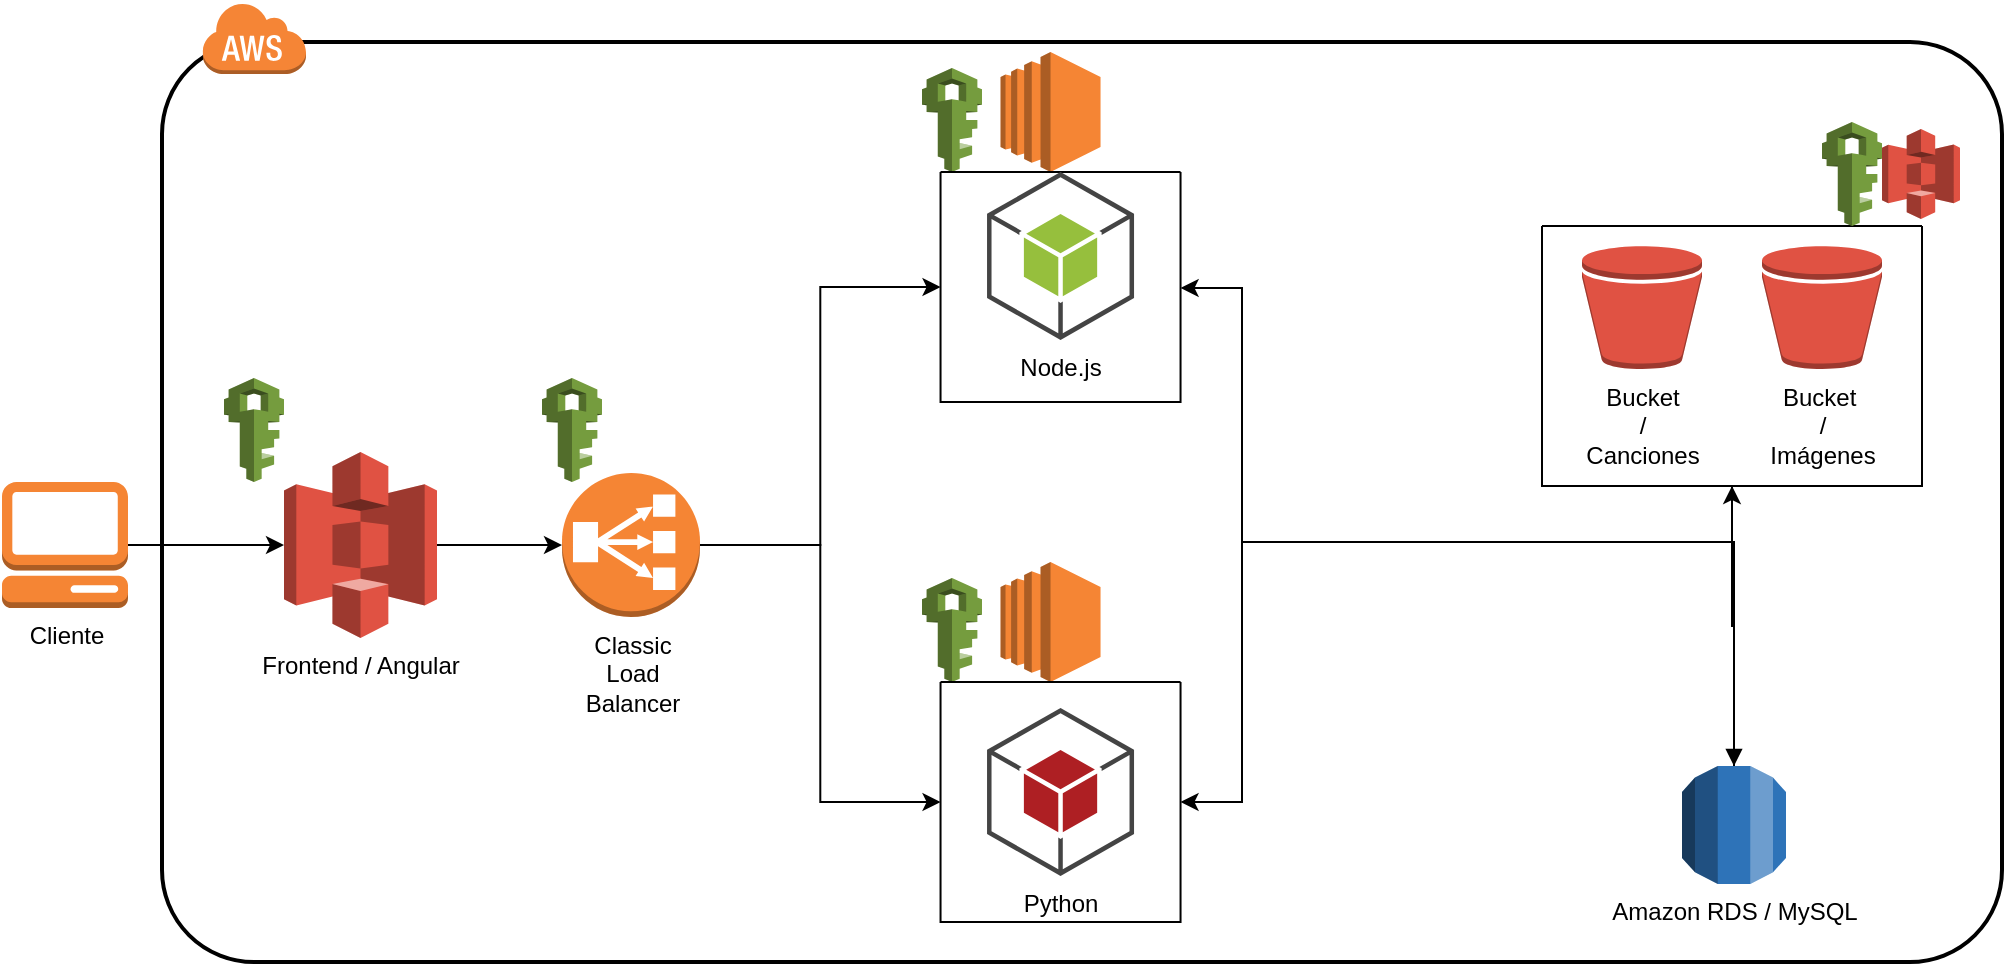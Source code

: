 <mxfile version="21.7.3" type="device">
  <diagram name="Page-1" id="XB64EiZ7Dsrquv6QB79k">
    <mxGraphModel dx="1416" dy="328" grid="1" gridSize="10" guides="1" tooltips="1" connect="1" arrows="1" fold="1" page="1" pageScale="1" pageWidth="850" pageHeight="1100" math="0" shadow="0">
      <root>
        <mxCell id="0" />
        <mxCell id="1" parent="0" />
        <mxCell id="P1qTom8UIpOYgn3hr2Sn-3" value="" style="rounded=1;arcSize=10;dashed=0;fillColor=none;gradientColor=none;strokeWidth=2;" vertex="1" parent="1">
          <mxGeometry x="-320" y="470" width="920" height="460" as="geometry" />
        </mxCell>
        <mxCell id="P1qTom8UIpOYgn3hr2Sn-2" value="Cliente" style="outlineConnect=0;dashed=0;verticalLabelPosition=bottom;verticalAlign=top;align=center;html=1;shape=mxgraph.aws3.management_console;fillColor=#F58534;gradientColor=none;" vertex="1" parent="1">
          <mxGeometry x="-400" y="690" width="63" height="63" as="geometry" />
        </mxCell>
        <mxCell id="P1qTom8UIpOYgn3hr2Sn-4" value="" style="dashed=0;html=1;shape=mxgraph.aws3.cloud;fillColor=#F58536;gradientColor=none;dashed=0;" vertex="1" parent="1">
          <mxGeometry x="-300" y="450" width="52" height="36" as="geometry" />
        </mxCell>
        <mxCell id="P1qTom8UIpOYgn3hr2Sn-26" value="" style="edgeStyle=orthogonalEdgeStyle;rounded=0;orthogonalLoop=1;jettySize=auto;html=1;entryX=0;entryY=0.5;entryDx=0;entryDy=0;entryPerimeter=0;" edge="1" parent="1" source="P1qTom8UIpOYgn3hr2Sn-5" target="P1qTom8UIpOYgn3hr2Sn-6">
          <mxGeometry relative="1" as="geometry" />
        </mxCell>
        <mxCell id="P1qTom8UIpOYgn3hr2Sn-5" value="Frontend / Angular" style="outlineConnect=0;dashed=0;verticalLabelPosition=bottom;verticalAlign=top;align=center;html=1;shape=mxgraph.aws3.s3;fillColor=#E05243;gradientColor=none;" vertex="1" parent="1">
          <mxGeometry x="-259" y="675" width="76.5" height="93" as="geometry" />
        </mxCell>
        <mxCell id="P1qTom8UIpOYgn3hr2Sn-27" style="edgeStyle=orthogonalEdgeStyle;rounded=0;orthogonalLoop=1;jettySize=auto;html=1;entryX=0;entryY=0.5;entryDx=0;entryDy=0;" edge="1" parent="1" source="P1qTom8UIpOYgn3hr2Sn-6" target="P1qTom8UIpOYgn3hr2Sn-54">
          <mxGeometry relative="1" as="geometry" />
        </mxCell>
        <mxCell id="P1qTom8UIpOYgn3hr2Sn-28" style="edgeStyle=orthogonalEdgeStyle;rounded=0;orthogonalLoop=1;jettySize=auto;html=1;entryX=0;entryY=0.5;entryDx=0;entryDy=0;" edge="1" parent="1" source="P1qTom8UIpOYgn3hr2Sn-6" target="P1qTom8UIpOYgn3hr2Sn-55">
          <mxGeometry relative="1" as="geometry" />
        </mxCell>
        <mxCell id="P1qTom8UIpOYgn3hr2Sn-6" value="Classic&lt;br&gt;Load&lt;br&gt;Balancer" style="outlineConnect=0;dashed=0;verticalLabelPosition=bottom;verticalAlign=top;align=center;html=1;shape=mxgraph.aws3.classic_load_balancer;fillColor=#F58534;gradientColor=none;" vertex="1" parent="1">
          <mxGeometry x="-120" y="685.5" width="69" height="72" as="geometry" />
        </mxCell>
        <mxCell id="P1qTom8UIpOYgn3hr2Sn-7" value="" style="outlineConnect=0;dashed=0;verticalLabelPosition=bottom;verticalAlign=top;align=center;html=1;shape=mxgraph.aws3.iam;fillColor=#759C3E;gradientColor=none;" vertex="1" parent="1">
          <mxGeometry x="-289" y="638" width="30" height="52" as="geometry" />
        </mxCell>
        <mxCell id="P1qTom8UIpOYgn3hr2Sn-14" value="" style="outlineConnect=0;dashed=0;verticalLabelPosition=bottom;verticalAlign=top;align=center;html=1;shape=mxgraph.aws3.iam;fillColor=#759C3E;gradientColor=none;" vertex="1" parent="1">
          <mxGeometry x="-130" y="638" width="30" height="52" as="geometry" />
        </mxCell>
        <mxCell id="P1qTom8UIpOYgn3hr2Sn-15" value="" style="outlineConnect=0;dashed=0;verticalLabelPosition=bottom;verticalAlign=top;align=center;html=1;shape=mxgraph.aws3.iam;fillColor=#759C3E;gradientColor=none;" vertex="1" parent="1">
          <mxGeometry x="60" y="483" width="30" height="52" as="geometry" />
        </mxCell>
        <mxCell id="P1qTom8UIpOYgn3hr2Sn-17" value="" style="outlineConnect=0;dashed=0;verticalLabelPosition=bottom;verticalAlign=top;align=center;html=1;shape=mxgraph.aws3.ec2;fillColor=#F58534;gradientColor=none;" vertex="1" parent="1">
          <mxGeometry x="99.27" y="730" width="50" height="60" as="geometry" />
        </mxCell>
        <mxCell id="P1qTom8UIpOYgn3hr2Sn-18" value="" style="outlineConnect=0;dashed=0;verticalLabelPosition=bottom;verticalAlign=top;align=center;html=1;shape=mxgraph.aws3.ec2;fillColor=#F58534;gradientColor=none;" vertex="1" parent="1">
          <mxGeometry x="99.27" y="475" width="50" height="60" as="geometry" />
        </mxCell>
        <mxCell id="P1qTom8UIpOYgn3hr2Sn-20" value="" style="outlineConnect=0;dashed=0;verticalLabelPosition=bottom;verticalAlign=top;align=center;html=1;shape=mxgraph.aws3.iam;fillColor=#759C3E;gradientColor=none;" vertex="1" parent="1">
          <mxGeometry x="60.0" y="738" width="30" height="52" as="geometry" />
        </mxCell>
        <mxCell id="P1qTom8UIpOYgn3hr2Sn-34" style="edgeStyle=orthogonalEdgeStyle;rounded=0;orthogonalLoop=1;jettySize=auto;html=1;entryX=0.5;entryY=1;entryDx=0;entryDy=0;startArrow=block;startFill=1;" edge="1" parent="1" source="P1qTom8UIpOYgn3hr2Sn-21" target="P1qTom8UIpOYgn3hr2Sn-30">
          <mxGeometry relative="1" as="geometry" />
        </mxCell>
        <mxCell id="P1qTom8UIpOYgn3hr2Sn-36" style="edgeStyle=orthogonalEdgeStyle;rounded=0;orthogonalLoop=1;jettySize=auto;html=1;entryX=1;entryY=0.5;entryDx=0;entryDy=0;" edge="1" parent="1" source="P1qTom8UIpOYgn3hr2Sn-21" target="P1qTom8UIpOYgn3hr2Sn-55">
          <mxGeometry relative="1" as="geometry">
            <mxPoint x="190" y="846" as="targetPoint" />
            <Array as="points">
              <mxPoint x="466" y="720" />
              <mxPoint x="220" y="720" />
              <mxPoint x="220" y="850" />
            </Array>
          </mxGeometry>
        </mxCell>
        <mxCell id="P1qTom8UIpOYgn3hr2Sn-21" value="Amazon RDS / MySQL" style="outlineConnect=0;dashed=0;verticalLabelPosition=bottom;verticalAlign=top;align=center;html=1;shape=mxgraph.aws3.rds;fillColor=#2E73B8;gradientColor=none;" vertex="1" parent="1">
          <mxGeometry x="440" y="832" width="52" height="59" as="geometry" />
        </mxCell>
        <mxCell id="P1qTom8UIpOYgn3hr2Sn-22" value="Bucket &lt;br&gt;/ &lt;br&gt;Canciones" style="outlineConnect=0;dashed=0;verticalLabelPosition=bottom;verticalAlign=top;align=center;html=1;shape=mxgraph.aws3.bucket;fillColor=#E05243;gradientColor=none;" vertex="1" parent="1">
          <mxGeometry x="390" y="572" width="60" height="61.5" as="geometry" />
        </mxCell>
        <mxCell id="P1qTom8UIpOYgn3hr2Sn-23" value="Bucket&amp;nbsp;&lt;br&gt;/&lt;br&gt;Imágenes&lt;br&gt;" style="outlineConnect=0;dashed=0;verticalLabelPosition=bottom;verticalAlign=top;align=center;html=1;shape=mxgraph.aws3.bucket;fillColor=#E05243;gradientColor=none;" vertex="1" parent="1">
          <mxGeometry x="480" y="572" width="60" height="61.5" as="geometry" />
        </mxCell>
        <mxCell id="P1qTom8UIpOYgn3hr2Sn-25" value="" style="rounded=0;orthogonalLoop=1;jettySize=auto;html=1;entryX=0;entryY=0.5;entryDx=0;entryDy=0;entryPerimeter=0;" edge="1" parent="1" source="P1qTom8UIpOYgn3hr2Sn-2" target="P1qTom8UIpOYgn3hr2Sn-5">
          <mxGeometry relative="1" as="geometry">
            <mxPoint x="-337" y="722" as="sourcePoint" />
            <mxPoint x="-280" y="720" as="targetPoint" />
          </mxGeometry>
        </mxCell>
        <mxCell id="P1qTom8UIpOYgn3hr2Sn-35" style="edgeStyle=orthogonalEdgeStyle;rounded=0;orthogonalLoop=1;jettySize=auto;html=1;entryX=1;entryY=0.5;entryDx=0;entryDy=0;" edge="1" parent="1" source="P1qTom8UIpOYgn3hr2Sn-30" target="P1qTom8UIpOYgn3hr2Sn-54">
          <mxGeometry relative="1" as="geometry">
            <Array as="points">
              <mxPoint x="465" y="720" />
              <mxPoint x="220" y="720" />
              <mxPoint x="220" y="593" />
              <mxPoint x="189" y="593" />
            </Array>
          </mxGeometry>
        </mxCell>
        <mxCell id="P1qTom8UIpOYgn3hr2Sn-30" value="" style="swimlane;startSize=0;" vertex="1" parent="1">
          <mxGeometry x="370" y="562" width="190" height="130" as="geometry" />
        </mxCell>
        <mxCell id="P1qTom8UIpOYgn3hr2Sn-32" value="" style="outlineConnect=0;dashed=0;verticalLabelPosition=bottom;verticalAlign=top;align=center;html=1;shape=mxgraph.aws3.s3;fillColor=#E05243;gradientColor=none;" vertex="1" parent="1">
          <mxGeometry x="540" y="513.5" width="39" height="45" as="geometry" />
        </mxCell>
        <mxCell id="P1qTom8UIpOYgn3hr2Sn-31" value="" style="outlineConnect=0;dashed=0;verticalLabelPosition=bottom;verticalAlign=top;align=center;html=1;shape=mxgraph.aws3.iam;fillColor=#759C3E;gradientColor=none;" vertex="1" parent="1">
          <mxGeometry x="510" y="510" width="30" height="52" as="geometry" />
        </mxCell>
        <mxCell id="P1qTom8UIpOYgn3hr2Sn-54" value="" style="swimlane;startSize=0;" vertex="1" parent="1">
          <mxGeometry x="69.27" y="535" width="120" height="115" as="geometry" />
        </mxCell>
        <mxCell id="P1qTom8UIpOYgn3hr2Sn-52" value="Node.js" style="outlineConnect=0;dashed=0;verticalLabelPosition=bottom;verticalAlign=top;align=center;html=1;shape=mxgraph.aws3.android;fillColor=#96BF3D;gradientColor=none;" vertex="1" parent="P1qTom8UIpOYgn3hr2Sn-54">
          <mxGeometry x="23.25" width="73.5" height="84" as="geometry" />
        </mxCell>
        <mxCell id="P1qTom8UIpOYgn3hr2Sn-55" value="" style="swimlane;startSize=0;" vertex="1" parent="1">
          <mxGeometry x="69.27" y="790" width="120" height="120" as="geometry" />
        </mxCell>
        <mxCell id="P1qTom8UIpOYgn3hr2Sn-53" value="Python" style="outlineConnect=0;dashed=0;verticalLabelPosition=bottom;verticalAlign=top;align=center;html=1;shape=mxgraph.aws3.android;fillColor=#AE1F23;gradientColor=none;" vertex="1" parent="P1qTom8UIpOYgn3hr2Sn-55">
          <mxGeometry x="23.25" y="13" width="73.5" height="84" as="geometry" />
        </mxCell>
      </root>
    </mxGraphModel>
  </diagram>
</mxfile>
